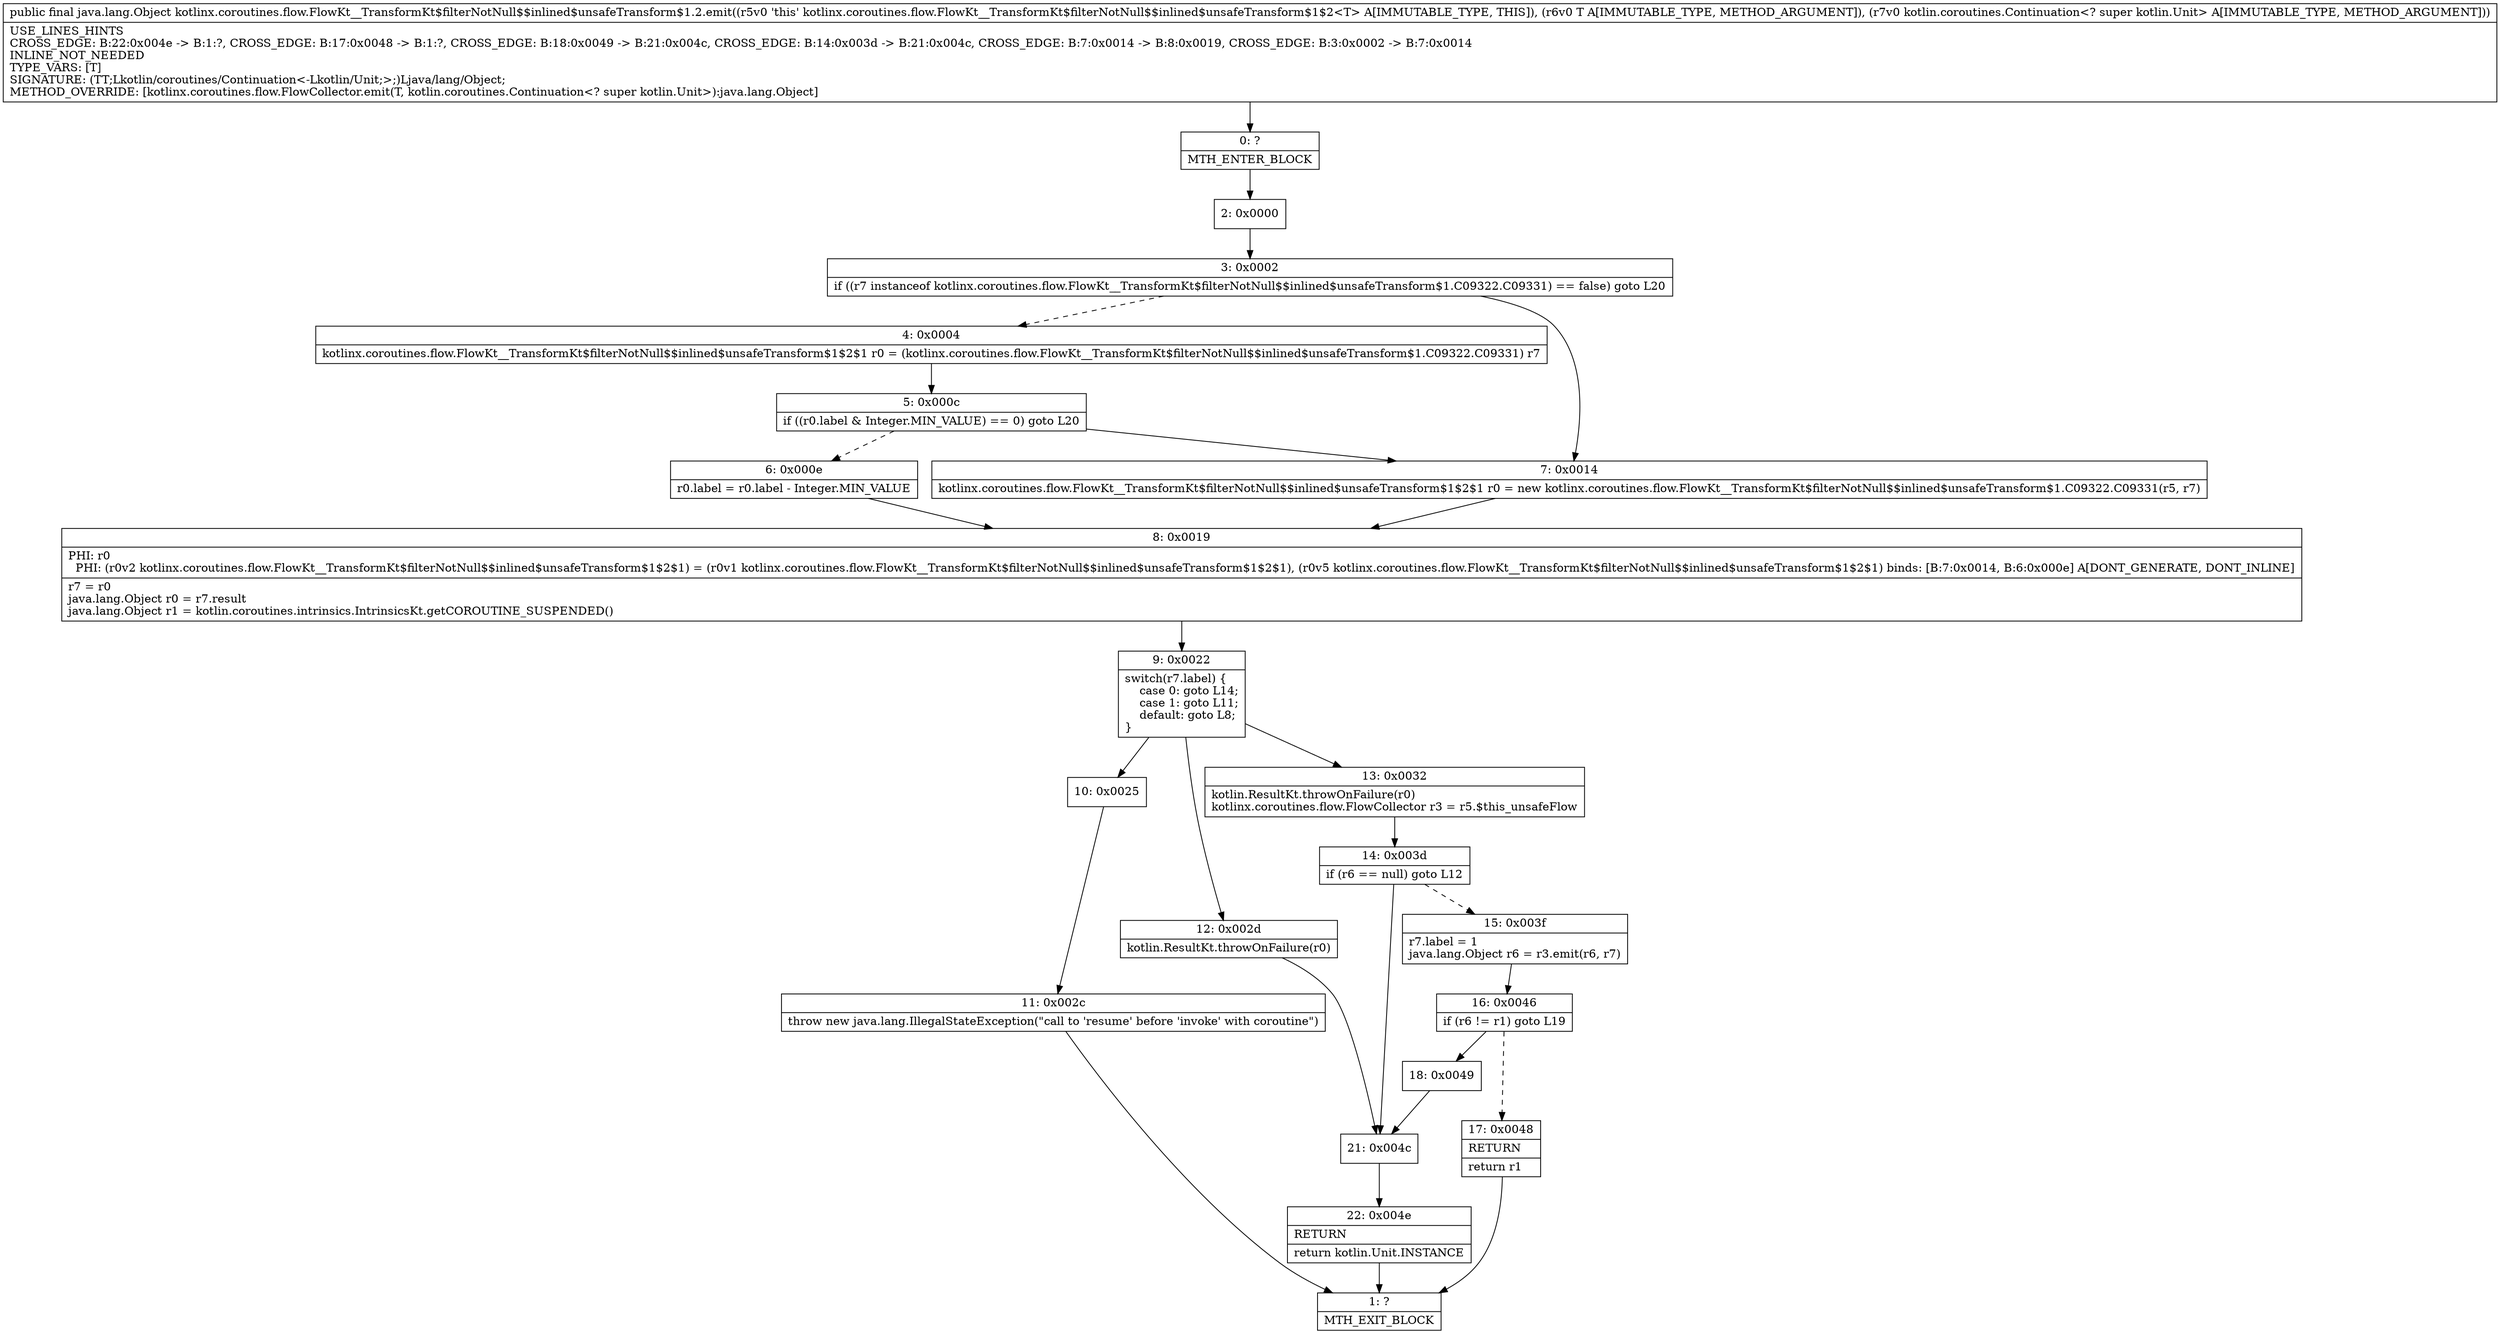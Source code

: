 digraph "CFG forkotlinx.coroutines.flow.FlowKt__TransformKt$filterNotNull$$inlined$unsafeTransform$1.2.emit(Ljava\/lang\/Object;Lkotlin\/coroutines\/Continuation;)Ljava\/lang\/Object;" {
Node_0 [shape=record,label="{0\:\ ?|MTH_ENTER_BLOCK\l}"];
Node_2 [shape=record,label="{2\:\ 0x0000}"];
Node_3 [shape=record,label="{3\:\ 0x0002|if ((r7 instanceof kotlinx.coroutines.flow.FlowKt__TransformKt$filterNotNull$$inlined$unsafeTransform$1.C09322.C09331) == false) goto L20\l}"];
Node_4 [shape=record,label="{4\:\ 0x0004|kotlinx.coroutines.flow.FlowKt__TransformKt$filterNotNull$$inlined$unsafeTransform$1$2$1 r0 = (kotlinx.coroutines.flow.FlowKt__TransformKt$filterNotNull$$inlined$unsafeTransform$1.C09322.C09331) r7\l}"];
Node_5 [shape=record,label="{5\:\ 0x000c|if ((r0.label & Integer.MIN_VALUE) == 0) goto L20\l}"];
Node_6 [shape=record,label="{6\:\ 0x000e|r0.label = r0.label \- Integer.MIN_VALUE\l}"];
Node_8 [shape=record,label="{8\:\ 0x0019|PHI: r0 \l  PHI: (r0v2 kotlinx.coroutines.flow.FlowKt__TransformKt$filterNotNull$$inlined$unsafeTransform$1$2$1) = (r0v1 kotlinx.coroutines.flow.FlowKt__TransformKt$filterNotNull$$inlined$unsafeTransform$1$2$1), (r0v5 kotlinx.coroutines.flow.FlowKt__TransformKt$filterNotNull$$inlined$unsafeTransform$1$2$1) binds: [B:7:0x0014, B:6:0x000e] A[DONT_GENERATE, DONT_INLINE]\l|r7 = r0\ljava.lang.Object r0 = r7.result\ljava.lang.Object r1 = kotlin.coroutines.intrinsics.IntrinsicsKt.getCOROUTINE_SUSPENDED()\l}"];
Node_9 [shape=record,label="{9\:\ 0x0022|switch(r7.label) \{\l    case 0: goto L14;\l    case 1: goto L11;\l    default: goto L8;\l\}\l}"];
Node_10 [shape=record,label="{10\:\ 0x0025}"];
Node_11 [shape=record,label="{11\:\ 0x002c|throw new java.lang.IllegalStateException(\"call to 'resume' before 'invoke' with coroutine\")\l}"];
Node_1 [shape=record,label="{1\:\ ?|MTH_EXIT_BLOCK\l}"];
Node_12 [shape=record,label="{12\:\ 0x002d|kotlin.ResultKt.throwOnFailure(r0)\l}"];
Node_21 [shape=record,label="{21\:\ 0x004c}"];
Node_22 [shape=record,label="{22\:\ 0x004e|RETURN\l|return kotlin.Unit.INSTANCE\l}"];
Node_13 [shape=record,label="{13\:\ 0x0032|kotlin.ResultKt.throwOnFailure(r0)\lkotlinx.coroutines.flow.FlowCollector r3 = r5.$this_unsafeFlow\l}"];
Node_14 [shape=record,label="{14\:\ 0x003d|if (r6 == null) goto L12\l}"];
Node_15 [shape=record,label="{15\:\ 0x003f|r7.label = 1\ljava.lang.Object r6 = r3.emit(r6, r7)\l}"];
Node_16 [shape=record,label="{16\:\ 0x0046|if (r6 != r1) goto L19\l}"];
Node_17 [shape=record,label="{17\:\ 0x0048|RETURN\l|return r1\l}"];
Node_18 [shape=record,label="{18\:\ 0x0049}"];
Node_7 [shape=record,label="{7\:\ 0x0014|kotlinx.coroutines.flow.FlowKt__TransformKt$filterNotNull$$inlined$unsafeTransform$1$2$1 r0 = new kotlinx.coroutines.flow.FlowKt__TransformKt$filterNotNull$$inlined$unsafeTransform$1.C09322.C09331(r5, r7)\l}"];
MethodNode[shape=record,label="{public final java.lang.Object kotlinx.coroutines.flow.FlowKt__TransformKt$filterNotNull$$inlined$unsafeTransform$1.2.emit((r5v0 'this' kotlinx.coroutines.flow.FlowKt__TransformKt$filterNotNull$$inlined$unsafeTransform$1$2\<T\> A[IMMUTABLE_TYPE, THIS]), (r6v0 T A[IMMUTABLE_TYPE, METHOD_ARGUMENT]), (r7v0 kotlin.coroutines.Continuation\<? super kotlin.Unit\> A[IMMUTABLE_TYPE, METHOD_ARGUMENT]))  | USE_LINES_HINTS\lCROSS_EDGE: B:22:0x004e \-\> B:1:?, CROSS_EDGE: B:17:0x0048 \-\> B:1:?, CROSS_EDGE: B:18:0x0049 \-\> B:21:0x004c, CROSS_EDGE: B:14:0x003d \-\> B:21:0x004c, CROSS_EDGE: B:7:0x0014 \-\> B:8:0x0019, CROSS_EDGE: B:3:0x0002 \-\> B:7:0x0014\lINLINE_NOT_NEEDED\lTYPE_VARS: [T]\lSIGNATURE: (TT;Lkotlin\/coroutines\/Continuation\<\-Lkotlin\/Unit;\>;)Ljava\/lang\/Object;\lMETHOD_OVERRIDE: [kotlinx.coroutines.flow.FlowCollector.emit(T, kotlin.coroutines.Continuation\<? super kotlin.Unit\>):java.lang.Object]\l}"];
MethodNode -> Node_0;Node_0 -> Node_2;
Node_2 -> Node_3;
Node_3 -> Node_4[style=dashed];
Node_3 -> Node_7;
Node_4 -> Node_5;
Node_5 -> Node_6[style=dashed];
Node_5 -> Node_7;
Node_6 -> Node_8;
Node_8 -> Node_9;
Node_9 -> Node_10;
Node_9 -> Node_12;
Node_9 -> Node_13;
Node_10 -> Node_11;
Node_11 -> Node_1;
Node_12 -> Node_21;
Node_21 -> Node_22;
Node_22 -> Node_1;
Node_13 -> Node_14;
Node_14 -> Node_15[style=dashed];
Node_14 -> Node_21;
Node_15 -> Node_16;
Node_16 -> Node_17[style=dashed];
Node_16 -> Node_18;
Node_17 -> Node_1;
Node_18 -> Node_21;
Node_7 -> Node_8;
}

